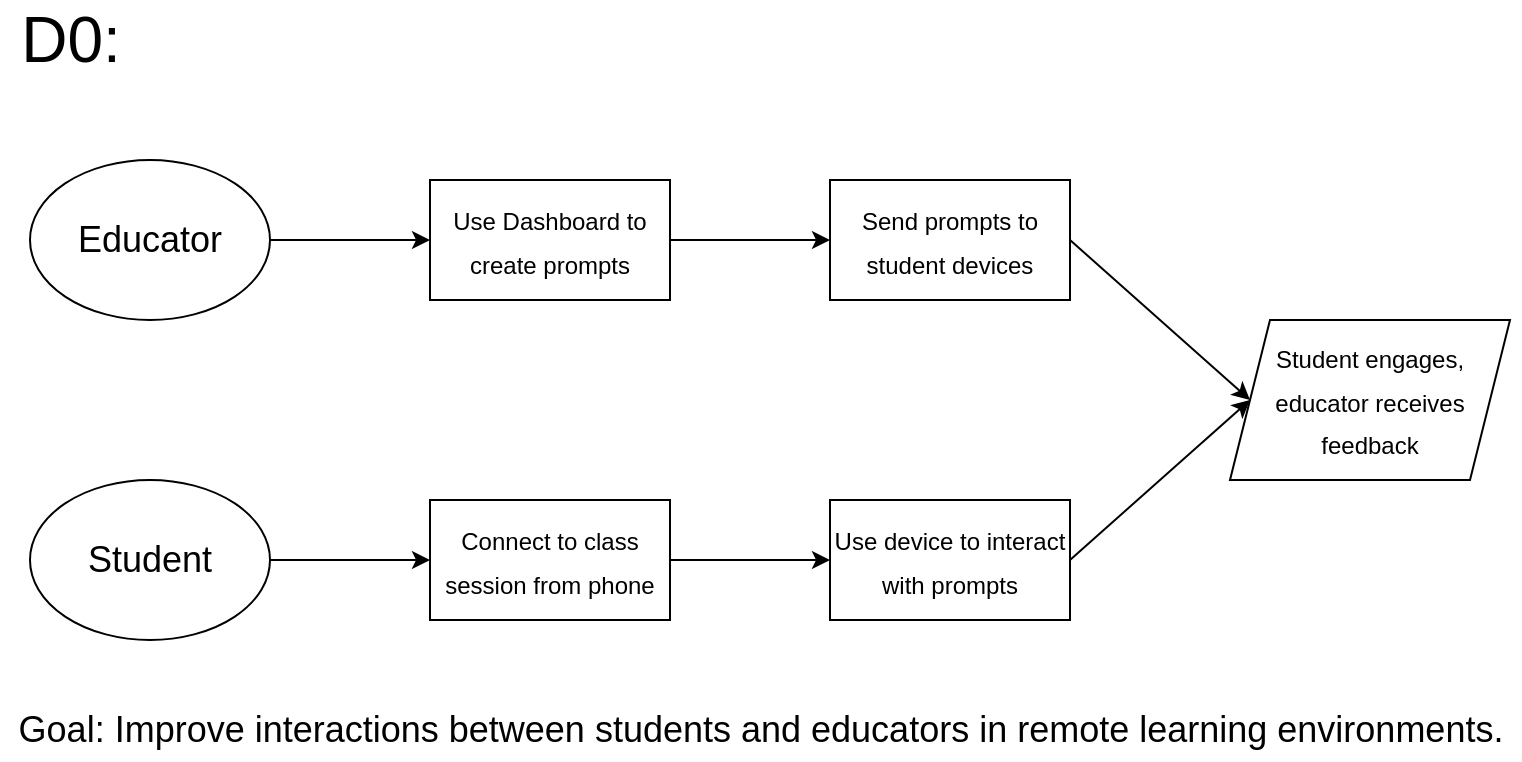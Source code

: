 <mxfile version="13.10.4" type="device"><diagram id="eGv8q3z0xOMcXR1RjUfR" name="Page-1"><mxGraphModel dx="1422" dy="762" grid="1" gridSize="10" guides="1" tooltips="1" connect="1" arrows="1" fold="1" page="1" pageScale="1" pageWidth="850" pageHeight="1100" math="0" shadow="0"><root><mxCell id="0"/><mxCell id="1" parent="0"/><mxCell id="QrNuu7Fx68l7KPRkGxU8-4" style="edgeStyle=orthogonalEdgeStyle;rounded=0;orthogonalLoop=1;jettySize=auto;html=1;exitX=1;exitY=0.5;exitDx=0;exitDy=0;entryX=0;entryY=0.5;entryDx=0;entryDy=0;fontSize=18;" edge="1" parent="1" source="QrNuu7Fx68l7KPRkGxU8-1" target="QrNuu7Fx68l7KPRkGxU8-3"><mxGeometry relative="1" as="geometry"/></mxCell><mxCell id="QrNuu7Fx68l7KPRkGxU8-1" value="Educator" style="ellipse;whiteSpace=wrap;html=1;fontSize=18;" vertex="1" parent="1"><mxGeometry x="80" y="160" width="120" height="80" as="geometry"/></mxCell><mxCell id="QrNuu7Fx68l7KPRkGxU8-6" style="edgeStyle=orthogonalEdgeStyle;rounded=0;orthogonalLoop=1;jettySize=auto;html=1;exitX=1;exitY=0.5;exitDx=0;exitDy=0;entryX=0;entryY=0.5;entryDx=0;entryDy=0;fontSize=18;" edge="1" parent="1" source="QrNuu7Fx68l7KPRkGxU8-2" target="QrNuu7Fx68l7KPRkGxU8-5"><mxGeometry relative="1" as="geometry"/></mxCell><mxCell id="QrNuu7Fx68l7KPRkGxU8-2" value="Student" style="ellipse;whiteSpace=wrap;html=1;fontSize=18;" vertex="1" parent="1"><mxGeometry x="80" y="320" width="120" height="80" as="geometry"/></mxCell><mxCell id="QrNuu7Fx68l7KPRkGxU8-8" style="edgeStyle=orthogonalEdgeStyle;rounded=0;orthogonalLoop=1;jettySize=auto;html=1;exitX=1;exitY=0.5;exitDx=0;exitDy=0;entryX=0;entryY=0.5;entryDx=0;entryDy=0;fontSize=18;" edge="1" parent="1" source="QrNuu7Fx68l7KPRkGxU8-3" target="QrNuu7Fx68l7KPRkGxU8-7"><mxGeometry relative="1" as="geometry"/></mxCell><mxCell id="QrNuu7Fx68l7KPRkGxU8-3" value="&lt;font style=&quot;font-size: 12px&quot;&gt;Use Dashboard to create prompts&lt;/font&gt;" style="rounded=0;whiteSpace=wrap;html=1;fontSize=18;" vertex="1" parent="1"><mxGeometry x="280" y="170" width="120" height="60" as="geometry"/></mxCell><mxCell id="QrNuu7Fx68l7KPRkGxU8-10" style="edgeStyle=orthogonalEdgeStyle;rounded=0;orthogonalLoop=1;jettySize=auto;html=1;exitX=1;exitY=0.5;exitDx=0;exitDy=0;entryX=0;entryY=0.5;entryDx=0;entryDy=0;fontSize=18;" edge="1" parent="1" source="QrNuu7Fx68l7KPRkGxU8-5" target="QrNuu7Fx68l7KPRkGxU8-9"><mxGeometry relative="1" as="geometry"/></mxCell><mxCell id="QrNuu7Fx68l7KPRkGxU8-5" value="&lt;font style=&quot;font-size: 12px&quot;&gt;Connect to class session from phone&lt;/font&gt;" style="rounded=0;whiteSpace=wrap;html=1;fontSize=18;" vertex="1" parent="1"><mxGeometry x="280" y="330" width="120" height="60" as="geometry"/></mxCell><mxCell id="QrNuu7Fx68l7KPRkGxU8-7" value="&lt;font style=&quot;font-size: 12px&quot;&gt;Send prompts to student devices&lt;/font&gt;" style="rounded=0;whiteSpace=wrap;html=1;fontSize=18;" vertex="1" parent="1"><mxGeometry x="480" y="170" width="120" height="60" as="geometry"/></mxCell><mxCell id="QrNuu7Fx68l7KPRkGxU8-9" value="&lt;font style=&quot;font-size: 12px&quot;&gt;Use device to interact with prompts&lt;/font&gt;" style="rounded=0;whiteSpace=wrap;html=1;fontSize=18;" vertex="1" parent="1"><mxGeometry x="480" y="330" width="120" height="60" as="geometry"/></mxCell><mxCell id="QrNuu7Fx68l7KPRkGxU8-11" value="&lt;font style=&quot;font-size: 12px&quot;&gt;Student engages, educator receives feedback&lt;/font&gt;" style="shape=parallelogram;perimeter=parallelogramPerimeter;whiteSpace=wrap;html=1;fixedSize=1;fontSize=18;" vertex="1" parent="1"><mxGeometry x="680" y="240" width="140" height="80" as="geometry"/></mxCell><mxCell id="QrNuu7Fx68l7KPRkGxU8-13" value="" style="endArrow=classic;html=1;fontSize=18;exitX=1;exitY=0.5;exitDx=0;exitDy=0;entryX=0;entryY=0.5;entryDx=0;entryDy=0;" edge="1" parent="1" source="QrNuu7Fx68l7KPRkGxU8-7" target="QrNuu7Fx68l7KPRkGxU8-11"><mxGeometry width="50" height="50" relative="1" as="geometry"><mxPoint x="400" y="380" as="sourcePoint"/><mxPoint x="450" y="330" as="targetPoint"/></mxGeometry></mxCell><mxCell id="QrNuu7Fx68l7KPRkGxU8-14" value="" style="endArrow=classic;html=1;fontSize=18;exitX=1;exitY=0.5;exitDx=0;exitDy=0;entryX=0;entryY=0.5;entryDx=0;entryDy=0;" edge="1" parent="1" source="QrNuu7Fx68l7KPRkGxU8-9" target="QrNuu7Fx68l7KPRkGxU8-11"><mxGeometry width="50" height="50" relative="1" as="geometry"><mxPoint x="400" y="380" as="sourcePoint"/><mxPoint x="450" y="330" as="targetPoint"/></mxGeometry></mxCell><mxCell id="QrNuu7Fx68l7KPRkGxU8-15" value="D0:" style="text;html=1;align=center;verticalAlign=middle;resizable=0;points=[];autosize=1;fontSize=32;" vertex="1" parent="1"><mxGeometry x="65" y="80" width="70" height="40" as="geometry"/></mxCell><mxCell id="QrNuu7Fx68l7KPRkGxU8-18" value="Goal: Improve interactions between students and educators in remote learning environments." style="text;html=1;align=center;verticalAlign=middle;resizable=0;points=[];autosize=1;fontSize=18;" vertex="1" parent="1"><mxGeometry x="65" y="430" width="760" height="30" as="geometry"/></mxCell></root></mxGraphModel></diagram></mxfile>